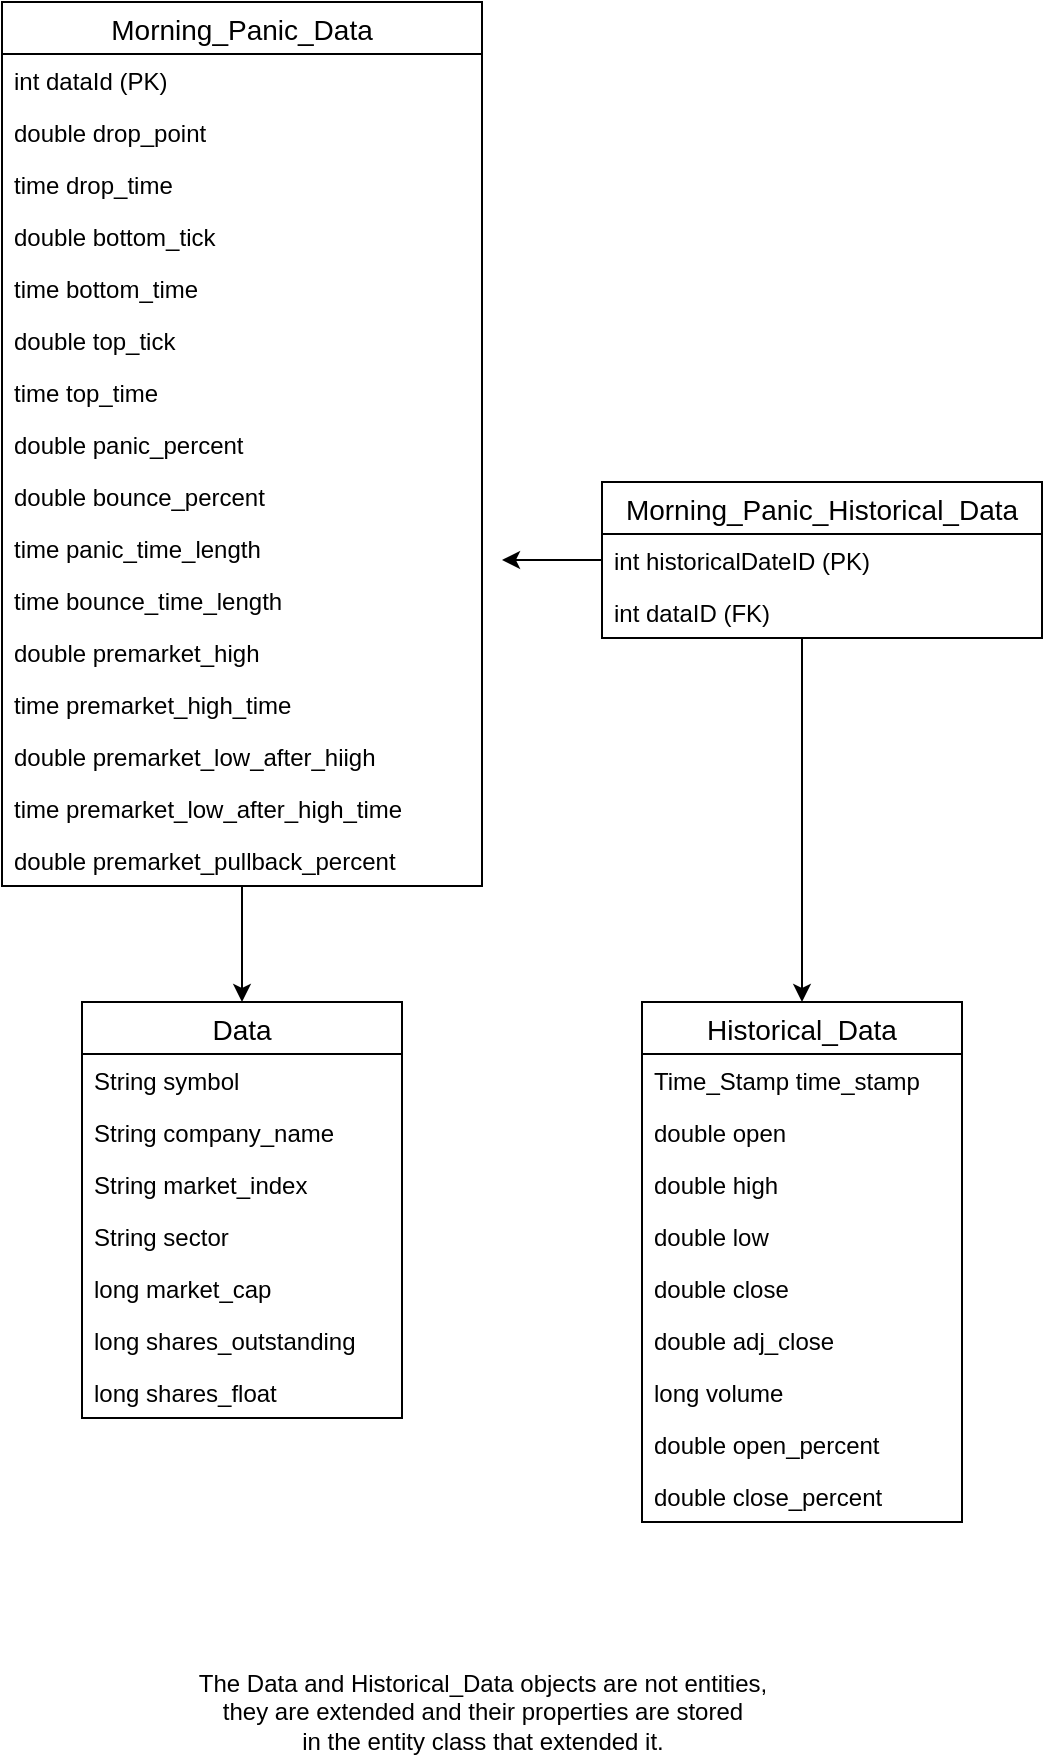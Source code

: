 <mxfile version="13.6.2" type="device"><diagram id="leYhUeEB6e_BDgCSs1UT" name="Page-1"><mxGraphModel dx="799" dy="1965" grid="1" gridSize="10" guides="1" tooltips="1" connect="1" arrows="1" fold="1" page="1" pageScale="1" pageWidth="850" pageHeight="1100" math="0" shadow="0"><root><mxCell id="0"/><mxCell id="1" parent="0"/><mxCell id="qLmYS4WDuzZzJub5uDib-27" style="edgeStyle=orthogonalEdgeStyle;rounded=0;orthogonalLoop=1;jettySize=auto;html=1;" parent="1" source="qLmYS4WDuzZzJub5uDib-20" target="qLmYS4WDuzZzJub5uDib-8" edge="1"><mxGeometry relative="1" as="geometry"><mxPoint x="760" y="300" as="sourcePoint"/><Array as="points"><mxPoint x="760" y="310"/><mxPoint x="760" y="310"/></Array></mxGeometry></mxCell><mxCell id="qLmYS4WDuzZzJub5uDib-28" value="The Data and Historical_Data objects are not entities, &lt;br&gt;they are extended&amp;nbsp;and their properties are stored &lt;br&gt;in the entity class that extended it." style="text;html=1;align=center;verticalAlign=middle;resizable=0;points=[];autosize=1;" parent="1" vertex="1"><mxGeometry x="440" y="790" width="320" height="50" as="geometry"/></mxCell><mxCell id="dPSBtG14Ia-yC5c6aD7X-59" style="edgeStyle=orthogonalEdgeStyle;rounded=0;orthogonalLoop=1;jettySize=auto;html=1;" parent="1" source="dPSBtG14Ia-yC5c6aD7X-57" target="qLmYS4WDuzZzJub5uDib-1" edge="1"><mxGeometry relative="1" as="geometry"><Array as="points"><mxPoint x="480" y="400"/><mxPoint x="480" y="400"/></Array></mxGeometry></mxCell><mxCell id="qLmYS4WDuzZzJub5uDib-8" value="Historical_Data" style="swimlane;fontStyle=0;childLayout=stackLayout;horizontal=1;startSize=26;horizontalStack=0;resizeParent=1;resizeParentMax=0;resizeLast=0;collapsible=1;marginBottom=0;align=center;fontSize=14;" parent="1" vertex="1"><mxGeometry x="680" y="460" width="160" height="260" as="geometry"/></mxCell><mxCell id="qLmYS4WDuzZzJub5uDib-9" value="Time_Stamp time_stamp" style="text;strokeColor=none;fillColor=none;spacingLeft=4;spacingRight=4;overflow=hidden;rotatable=0;points=[[0,0.5],[1,0.5]];portConstraint=eastwest;fontSize=12;" parent="qLmYS4WDuzZzJub5uDib-8" vertex="1"><mxGeometry y="26" width="160" height="26" as="geometry"/></mxCell><mxCell id="qLmYS4WDuzZzJub5uDib-10" value="double open" style="text;strokeColor=none;fillColor=none;spacingLeft=4;spacingRight=4;overflow=hidden;rotatable=0;points=[[0,0.5],[1,0.5]];portConstraint=eastwest;fontSize=12;" parent="qLmYS4WDuzZzJub5uDib-8" vertex="1"><mxGeometry y="52" width="160" height="26" as="geometry"/></mxCell><mxCell id="qLmYS4WDuzZzJub5uDib-12" value="double high" style="text;strokeColor=none;fillColor=none;spacingLeft=4;spacingRight=4;overflow=hidden;rotatable=0;points=[[0,0.5],[1,0.5]];portConstraint=eastwest;fontSize=12;" parent="qLmYS4WDuzZzJub5uDib-8" vertex="1"><mxGeometry y="78" width="160" height="26" as="geometry"/></mxCell><mxCell id="qLmYS4WDuzZzJub5uDib-13" value="double low" style="text;strokeColor=none;fillColor=none;spacingLeft=4;spacingRight=4;overflow=hidden;rotatable=0;points=[[0,0.5],[1,0.5]];portConstraint=eastwest;fontSize=12;" parent="qLmYS4WDuzZzJub5uDib-8" vertex="1"><mxGeometry y="104" width="160" height="26" as="geometry"/></mxCell><mxCell id="qLmYS4WDuzZzJub5uDib-14" value="double close" style="text;strokeColor=none;fillColor=none;spacingLeft=4;spacingRight=4;overflow=hidden;rotatable=0;points=[[0,0.5],[1,0.5]];portConstraint=eastwest;fontSize=12;" parent="qLmYS4WDuzZzJub5uDib-8" vertex="1"><mxGeometry y="130" width="160" height="26" as="geometry"/></mxCell><mxCell id="qLmYS4WDuzZzJub5uDib-15" value="double adj_close" style="text;strokeColor=none;fillColor=none;spacingLeft=4;spacingRight=4;overflow=hidden;rotatable=0;points=[[0,0.5],[1,0.5]];portConstraint=eastwest;fontSize=12;" parent="qLmYS4WDuzZzJub5uDib-8" vertex="1"><mxGeometry y="156" width="160" height="26" as="geometry"/></mxCell><mxCell id="qLmYS4WDuzZzJub5uDib-16" value="long volume" style="text;strokeColor=none;fillColor=none;spacingLeft=4;spacingRight=4;overflow=hidden;rotatable=0;points=[[0,0.5],[1,0.5]];portConstraint=eastwest;fontSize=12;" parent="qLmYS4WDuzZzJub5uDib-8" vertex="1"><mxGeometry y="182" width="160" height="26" as="geometry"/></mxCell><mxCell id="dPSBtG14Ia-yC5c6aD7X-2" value="double open_percent" style="text;strokeColor=none;fillColor=none;spacingLeft=4;spacingRight=4;overflow=hidden;rotatable=0;points=[[0,0.5],[1,0.5]];portConstraint=eastwest;fontSize=12;" parent="qLmYS4WDuzZzJub5uDib-8" vertex="1"><mxGeometry y="208" width="160" height="26" as="geometry"/></mxCell><mxCell id="dPSBtG14Ia-yC5c6aD7X-4" value="double close_percent&#10;" style="text;strokeColor=none;fillColor=none;spacingLeft=4;spacingRight=4;overflow=hidden;rotatable=0;points=[[0,0.5],[1,0.5]];portConstraint=eastwest;fontSize=12;" parent="qLmYS4WDuzZzJub5uDib-8" vertex="1"><mxGeometry y="234" width="160" height="26" as="geometry"/></mxCell><mxCell id="qLmYS4WDuzZzJub5uDib-1" value="Data" style="swimlane;fontStyle=0;childLayout=stackLayout;horizontal=1;startSize=26;horizontalStack=0;resizeParent=1;resizeParentMax=0;resizeLast=0;collapsible=1;marginBottom=0;align=center;fontSize=14;" parent="1" vertex="1"><mxGeometry x="400" y="460" width="160" height="208" as="geometry"/></mxCell><mxCell id="qLmYS4WDuzZzJub5uDib-2" value="String symbol" style="text;strokeColor=none;fillColor=none;spacingLeft=4;spacingRight=4;overflow=hidden;rotatable=0;points=[[0,0.5],[1,0.5]];portConstraint=eastwest;fontSize=12;" parent="qLmYS4WDuzZzJub5uDib-1" vertex="1"><mxGeometry y="26" width="160" height="26" as="geometry"/></mxCell><mxCell id="qLmYS4WDuzZzJub5uDib-3" value="String company_name" style="text;strokeColor=none;fillColor=none;spacingLeft=4;spacingRight=4;overflow=hidden;rotatable=0;points=[[0,0.5],[1,0.5]];portConstraint=eastwest;fontSize=12;" parent="qLmYS4WDuzZzJub5uDib-1" vertex="1"><mxGeometry y="52" width="160" height="26" as="geometry"/></mxCell><mxCell id="qLmYS4WDuzZzJub5uDib-4" value="String market_index" style="text;strokeColor=none;fillColor=none;spacingLeft=4;spacingRight=4;overflow=hidden;rotatable=0;points=[[0,0.5],[1,0.5]];portConstraint=eastwest;fontSize=12;" parent="qLmYS4WDuzZzJub5uDib-1" vertex="1"><mxGeometry y="78" width="160" height="26" as="geometry"/></mxCell><mxCell id="dPSBtG14Ia-yC5c6aD7X-60" value="String sector" style="text;strokeColor=none;fillColor=none;spacingLeft=4;spacingRight=4;overflow=hidden;rotatable=0;points=[[0,0.5],[1,0.5]];portConstraint=eastwest;fontSize=12;" parent="qLmYS4WDuzZzJub5uDib-1" vertex="1"><mxGeometry y="104" width="160" height="26" as="geometry"/></mxCell><mxCell id="qLmYS4WDuzZzJub5uDib-5" value="long market_cap" style="text;strokeColor=none;fillColor=none;spacingLeft=4;spacingRight=4;overflow=hidden;rotatable=0;points=[[0,0.5],[1,0.5]];portConstraint=eastwest;fontSize=12;" parent="qLmYS4WDuzZzJub5uDib-1" vertex="1"><mxGeometry y="130" width="160" height="26" as="geometry"/></mxCell><mxCell id="qLmYS4WDuzZzJub5uDib-6" value="long shares_outstanding" style="text;strokeColor=none;fillColor=none;spacingLeft=4;spacingRight=4;overflow=hidden;rotatable=0;points=[[0,0.5],[1,0.5]];portConstraint=eastwest;fontSize=12;" parent="qLmYS4WDuzZzJub5uDib-1" vertex="1"><mxGeometry y="156" width="160" height="26" as="geometry"/></mxCell><mxCell id="qLmYS4WDuzZzJub5uDib-7" value="long shares_float" style="text;strokeColor=none;fillColor=none;spacingLeft=4;spacingRight=4;overflow=hidden;rotatable=0;points=[[0,0.5],[1,0.5]];portConstraint=eastwest;fontSize=12;" parent="qLmYS4WDuzZzJub5uDib-1" vertex="1"><mxGeometry y="182" width="160" height="26" as="geometry"/></mxCell><mxCell id="qLmYS4WDuzZzJub5uDib-22" value="Morning_Panic_Data" style="swimlane;fontStyle=0;childLayout=stackLayout;horizontal=1;startSize=26;horizontalStack=0;resizeParent=1;resizeParentMax=0;resizeLast=0;collapsible=1;marginBottom=0;align=center;fontSize=14;" parent="1" vertex="1"><mxGeometry x="360" y="-40" width="240" height="442" as="geometry"/></mxCell><mxCell id="qLmYS4WDuzZzJub5uDib-23" value="int dataId (PK)" style="text;strokeColor=none;fillColor=none;spacingLeft=4;spacingRight=4;overflow=hidden;rotatable=0;points=[[0,0.5],[1,0.5]];portConstraint=eastwest;fontSize=12;" parent="qLmYS4WDuzZzJub5uDib-22" vertex="1"><mxGeometry y="26" width="240" height="26" as="geometry"/></mxCell><mxCell id="dPSBtG14Ia-yC5c6aD7X-39" value="double drop_point" style="text;strokeColor=none;fillColor=none;spacingLeft=4;spacingRight=4;overflow=hidden;rotatable=0;points=[[0,0.5],[1,0.5]];portConstraint=eastwest;fontSize=12;" parent="qLmYS4WDuzZzJub5uDib-22" vertex="1"><mxGeometry y="52" width="240" height="26" as="geometry"/></mxCell><mxCell id="dPSBtG14Ia-yC5c6aD7X-43" value="time drop_time" style="text;strokeColor=none;fillColor=none;spacingLeft=4;spacingRight=4;overflow=hidden;rotatable=0;points=[[0,0.5],[1,0.5]];portConstraint=eastwest;fontSize=12;" parent="qLmYS4WDuzZzJub5uDib-22" vertex="1"><mxGeometry y="78" width="240" height="26" as="geometry"/></mxCell><mxCell id="dPSBtG14Ia-yC5c6aD7X-47" value="double bottom_tick" style="text;strokeColor=none;fillColor=none;spacingLeft=4;spacingRight=4;overflow=hidden;rotatable=0;points=[[0,0.5],[1,0.5]];portConstraint=eastwest;fontSize=12;" parent="qLmYS4WDuzZzJub5uDib-22" vertex="1"><mxGeometry y="104" width="240" height="26" as="geometry"/></mxCell><mxCell id="dPSBtG14Ia-yC5c6aD7X-48" value="time bottom_time" style="text;strokeColor=none;fillColor=none;spacingLeft=4;spacingRight=4;overflow=hidden;rotatable=0;points=[[0,0.5],[1,0.5]];portConstraint=eastwest;fontSize=12;" parent="qLmYS4WDuzZzJub5uDib-22" vertex="1"><mxGeometry y="130" width="240" height="26" as="geometry"/></mxCell><mxCell id="dPSBtG14Ia-yC5c6aD7X-51" value="double top_tick" style="text;strokeColor=none;fillColor=none;spacingLeft=4;spacingRight=4;overflow=hidden;rotatable=0;points=[[0,0.5],[1,0.5]];portConstraint=eastwest;fontSize=12;" parent="qLmYS4WDuzZzJub5uDib-22" vertex="1"><mxGeometry y="156" width="240" height="26" as="geometry"/></mxCell><mxCell id="dPSBtG14Ia-yC5c6aD7X-52" value="time top_time" style="text;strokeColor=none;fillColor=none;spacingLeft=4;spacingRight=4;overflow=hidden;rotatable=0;points=[[0,0.5],[1,0.5]];portConstraint=eastwest;fontSize=12;" parent="qLmYS4WDuzZzJub5uDib-22" vertex="1"><mxGeometry y="182" width="240" height="26" as="geometry"/></mxCell><mxCell id="dPSBtG14Ia-yC5c6aD7X-11" value="double panic_percent" style="text;strokeColor=none;fillColor=none;spacingLeft=4;spacingRight=4;overflow=hidden;rotatable=0;points=[[0,0.5],[1,0.5]];portConstraint=eastwest;fontSize=12;" parent="qLmYS4WDuzZzJub5uDib-22" vertex="1"><mxGeometry y="208" width="240" height="26" as="geometry"/></mxCell><mxCell id="dPSBtG14Ia-yC5c6aD7X-12" value="double bounce_percent" style="text;strokeColor=none;fillColor=none;spacingLeft=4;spacingRight=4;overflow=hidden;rotatable=0;points=[[0,0.5],[1,0.5]];portConstraint=eastwest;fontSize=12;" parent="qLmYS4WDuzZzJub5uDib-22" vertex="1"><mxGeometry y="234" width="240" height="26" as="geometry"/></mxCell><mxCell id="RfsrbfZQSFFPCcAYPx55-1" value="time panic_time_length" style="text;strokeColor=none;fillColor=none;spacingLeft=4;spacingRight=4;overflow=hidden;rotatable=0;points=[[0,0.5],[1,0.5]];portConstraint=eastwest;fontSize=12;" vertex="1" parent="qLmYS4WDuzZzJub5uDib-22"><mxGeometry y="260" width="240" height="26" as="geometry"/></mxCell><mxCell id="RfsrbfZQSFFPCcAYPx55-2" value="time bounce_time_length" style="text;strokeColor=none;fillColor=none;spacingLeft=4;spacingRight=4;overflow=hidden;rotatable=0;points=[[0,0.5],[1,0.5]];portConstraint=eastwest;fontSize=12;" vertex="1" parent="qLmYS4WDuzZzJub5uDib-22"><mxGeometry y="286" width="240" height="26" as="geometry"/></mxCell><mxCell id="dPSBtG14Ia-yC5c6aD7X-13" value="double premarket_high" style="text;strokeColor=none;fillColor=none;spacingLeft=4;spacingRight=4;overflow=hidden;rotatable=0;points=[[0,0.5],[1,0.5]];portConstraint=eastwest;fontSize=12;" parent="qLmYS4WDuzZzJub5uDib-22" vertex="1"><mxGeometry y="312" width="240" height="26" as="geometry"/></mxCell><mxCell id="dPSBtG14Ia-yC5c6aD7X-54" value="time premarket_high_time" style="text;strokeColor=none;fillColor=none;spacingLeft=4;spacingRight=4;overflow=hidden;rotatable=0;points=[[0,0.5],[1,0.5]];portConstraint=eastwest;fontSize=12;" parent="qLmYS4WDuzZzJub5uDib-22" vertex="1"><mxGeometry y="338" width="240" height="26" as="geometry"/></mxCell><mxCell id="dPSBtG14Ia-yC5c6aD7X-55" value="double premarket_low_after_hiigh&#10;" style="text;strokeColor=none;fillColor=none;spacingLeft=4;spacingRight=4;overflow=hidden;rotatable=0;points=[[0,0.5],[1,0.5]];portConstraint=eastwest;fontSize=12;" parent="qLmYS4WDuzZzJub5uDib-22" vertex="1"><mxGeometry y="364" width="240" height="26" as="geometry"/></mxCell><mxCell id="dPSBtG14Ia-yC5c6aD7X-56" value="time premarket_low_after_high_time" style="text;strokeColor=none;fillColor=none;spacingLeft=4;spacingRight=4;overflow=hidden;rotatable=0;points=[[0,0.5],[1,0.5]];portConstraint=eastwest;fontSize=12;" parent="qLmYS4WDuzZzJub5uDib-22" vertex="1"><mxGeometry y="390" width="240" height="26" as="geometry"/></mxCell><mxCell id="dPSBtG14Ia-yC5c6aD7X-57" value="double premarket_pullback_percent" style="text;strokeColor=none;fillColor=none;spacingLeft=4;spacingRight=4;overflow=hidden;rotatable=0;points=[[0,0.5],[1,0.5]];portConstraint=eastwest;fontSize=12;" parent="qLmYS4WDuzZzJub5uDib-22" vertex="1"><mxGeometry y="416" width="240" height="26" as="geometry"/></mxCell><mxCell id="RfsrbfZQSFFPCcAYPx55-3" style="edgeStyle=orthogonalEdgeStyle;rounded=0;orthogonalLoop=1;jettySize=auto;html=1;" edge="1" parent="1" source="qLmYS4WDuzZzJub5uDib-18"><mxGeometry relative="1" as="geometry"><mxPoint x="610" y="239" as="targetPoint"/></mxGeometry></mxCell><mxCell id="qLmYS4WDuzZzJub5uDib-18" value="Morning_Panic_Historical_Data" style="swimlane;fontStyle=0;childLayout=stackLayout;horizontal=1;startSize=26;horizontalStack=0;resizeParent=1;resizeParentMax=0;resizeLast=0;collapsible=1;marginBottom=0;align=center;fontSize=14;" parent="1" vertex="1"><mxGeometry x="660" y="200" width="220" height="78" as="geometry"/></mxCell><mxCell id="qLmYS4WDuzZzJub5uDib-19" value="int historicalDateID (PK)" style="text;strokeColor=none;fillColor=none;spacingLeft=4;spacingRight=4;overflow=hidden;rotatable=0;points=[[0,0.5],[1,0.5]];portConstraint=eastwest;fontSize=12;" parent="qLmYS4WDuzZzJub5uDib-18" vertex="1"><mxGeometry y="26" width="220" height="26" as="geometry"/></mxCell><mxCell id="qLmYS4WDuzZzJub5uDib-20" value="int dataID (FK)" style="text;strokeColor=none;fillColor=none;spacingLeft=4;spacingRight=4;overflow=hidden;rotatable=0;points=[[0,0.5],[1,0.5]];portConstraint=eastwest;fontSize=12;" parent="qLmYS4WDuzZzJub5uDib-18" vertex="1"><mxGeometry y="52" width="220" height="26" as="geometry"/></mxCell></root></mxGraphModel></diagram></mxfile>